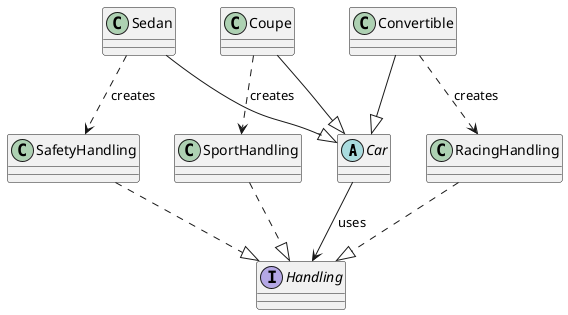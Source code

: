 @startuml
'https://plantuml.com/class-diagram

abstract class Car
class Sedan
class Coupe
class Convertible

interface Handling
class SafetyHandling


Sedan --|> Car
Coupe --|> Car
Convertible --|> Car

SafetyHandling ..|> Handling
SportHandling ..|> Handling
RacingHandling ..|> Handling

Car --> Handling : uses

Sedan ..> SafetyHandling : creates
Coupe ..> SportHandling : creates
Convertible ..> RacingHandling : creates

@enduml